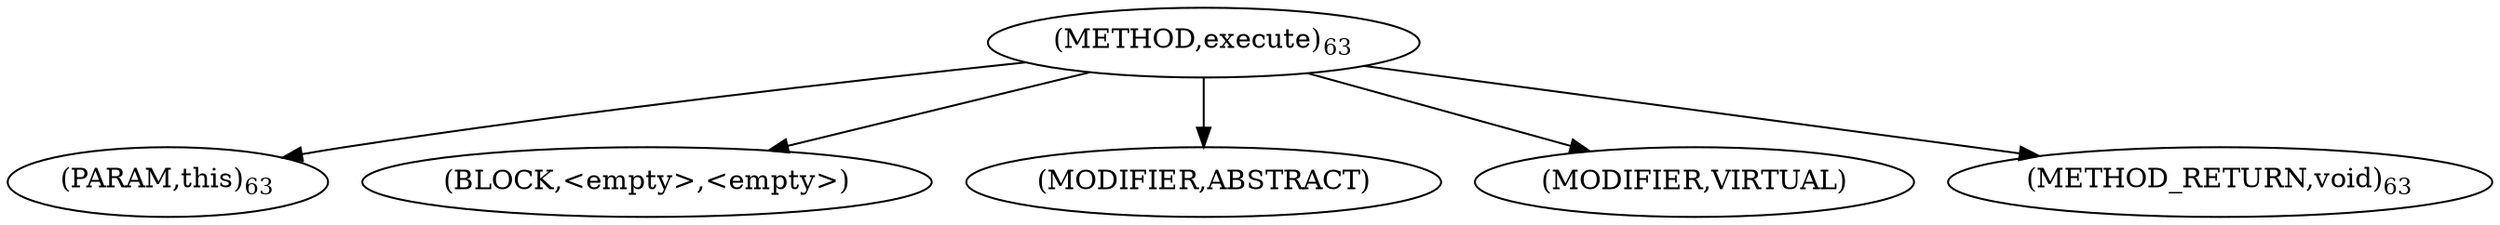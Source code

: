 digraph "execute" {  
"97" [label = <(METHOD,execute)<SUB>63</SUB>> ]
"98" [label = <(PARAM,this)<SUB>63</SUB>> ]
"99" [label = <(BLOCK,&lt;empty&gt;,&lt;empty&gt;)> ]
"100" [label = <(MODIFIER,ABSTRACT)> ]
"101" [label = <(MODIFIER,VIRTUAL)> ]
"102" [label = <(METHOD_RETURN,void)<SUB>63</SUB>> ]
  "97" -> "98" 
  "97" -> "99" 
  "97" -> "100" 
  "97" -> "101" 
  "97" -> "102" 
}
